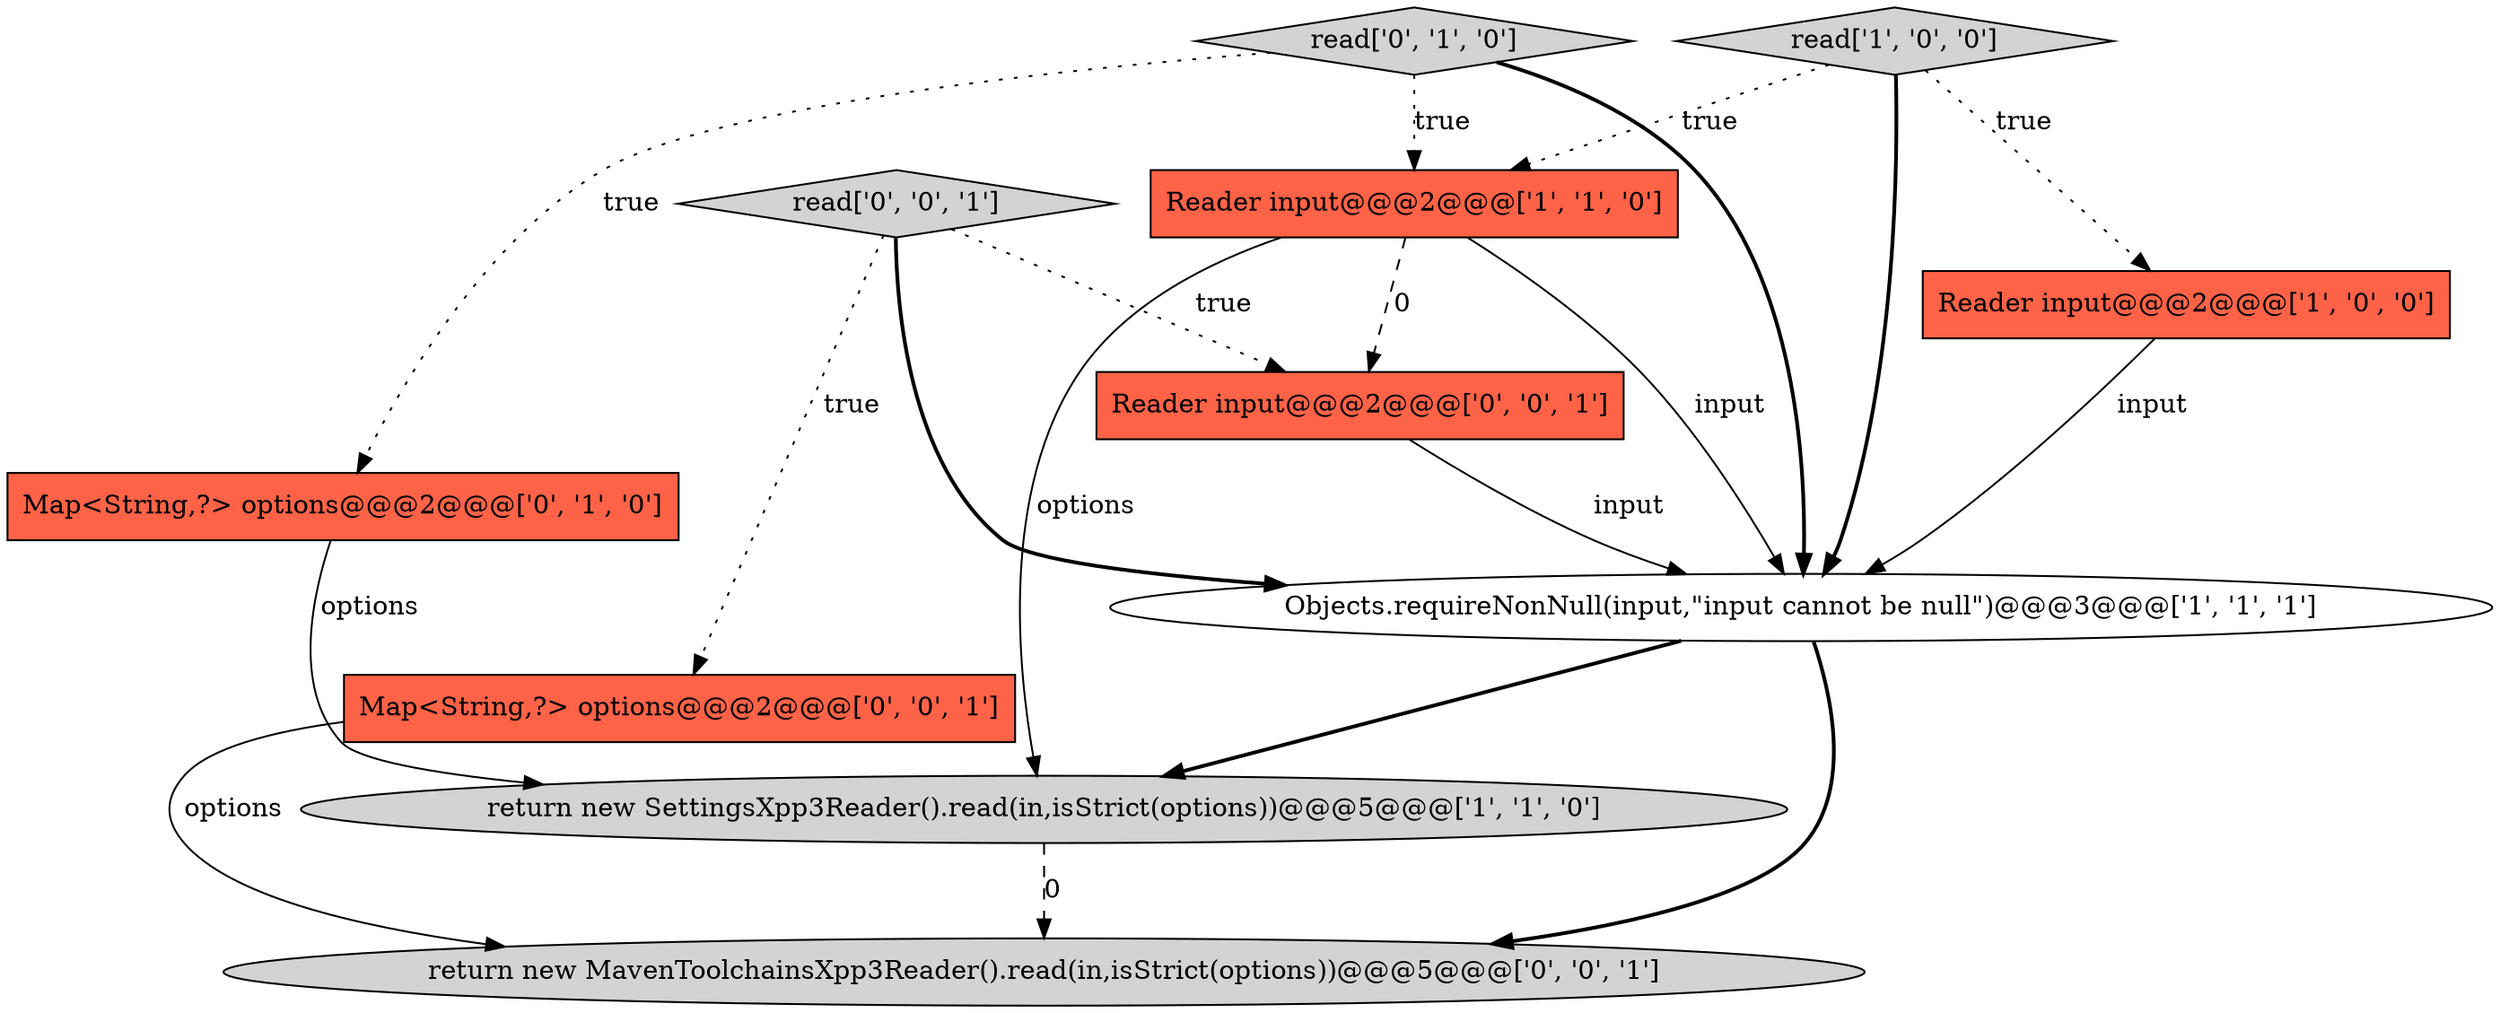 digraph {
1 [style = filled, label = "return new SettingsXpp3Reader().read(in,isStrict(options))@@@5@@@['1', '1', '0']", fillcolor = lightgray, shape = ellipse image = "AAA0AAABBB1BBB"];
0 [style = filled, label = "Objects.requireNonNull(input,\"input cannot be null\")@@@3@@@['1', '1', '1']", fillcolor = white, shape = ellipse image = "AAA0AAABBB1BBB"];
5 [style = filled, label = "Map<String,?> options@@@2@@@['0', '1', '0']", fillcolor = tomato, shape = box image = "AAA0AAABBB2BBB"];
2 [style = filled, label = "Reader input@@@2@@@['1', '0', '0']", fillcolor = tomato, shape = box image = "AAA0AAABBB1BBB"];
4 [style = filled, label = "Reader input@@@2@@@['1', '1', '0']", fillcolor = tomato, shape = box image = "AAA0AAABBB1BBB"];
6 [style = filled, label = "read['0', '1', '0']", fillcolor = lightgray, shape = diamond image = "AAA0AAABBB2BBB"];
8 [style = filled, label = "Map<String,?> options@@@2@@@['0', '0', '1']", fillcolor = tomato, shape = box image = "AAA0AAABBB3BBB"];
10 [style = filled, label = "Reader input@@@2@@@['0', '0', '1']", fillcolor = tomato, shape = box image = "AAA0AAABBB3BBB"];
7 [style = filled, label = "read['0', '0', '1']", fillcolor = lightgray, shape = diamond image = "AAA0AAABBB3BBB"];
9 [style = filled, label = "return new MavenToolchainsXpp3Reader().read(in,isStrict(options))@@@5@@@['0', '0', '1']", fillcolor = lightgray, shape = ellipse image = "AAA0AAABBB3BBB"];
3 [style = filled, label = "read['1', '0', '0']", fillcolor = lightgray, shape = diamond image = "AAA0AAABBB1BBB"];
3->4 [style = dotted, label="true"];
1->9 [style = dashed, label="0"];
0->9 [style = bold, label=""];
7->0 [style = bold, label=""];
6->0 [style = bold, label=""];
8->9 [style = solid, label="options"];
6->5 [style = dotted, label="true"];
4->0 [style = solid, label="input"];
10->0 [style = solid, label="input"];
6->4 [style = dotted, label="true"];
7->10 [style = dotted, label="true"];
4->1 [style = solid, label="options"];
7->8 [style = dotted, label="true"];
4->10 [style = dashed, label="0"];
0->1 [style = bold, label=""];
3->2 [style = dotted, label="true"];
2->0 [style = solid, label="input"];
3->0 [style = bold, label=""];
5->1 [style = solid, label="options"];
}
